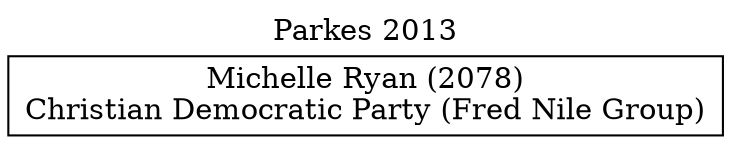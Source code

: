 // House preference flow
digraph "Michelle Ryan (2078)_Parkes_2013" {
	graph [label="Parkes 2013" labelloc=t mclimit=10]
	node [shape=box]
	"Michelle Ryan (2078)" [label="Michelle Ryan (2078)
Christian Democratic Party (Fred Nile Group)"]
}

